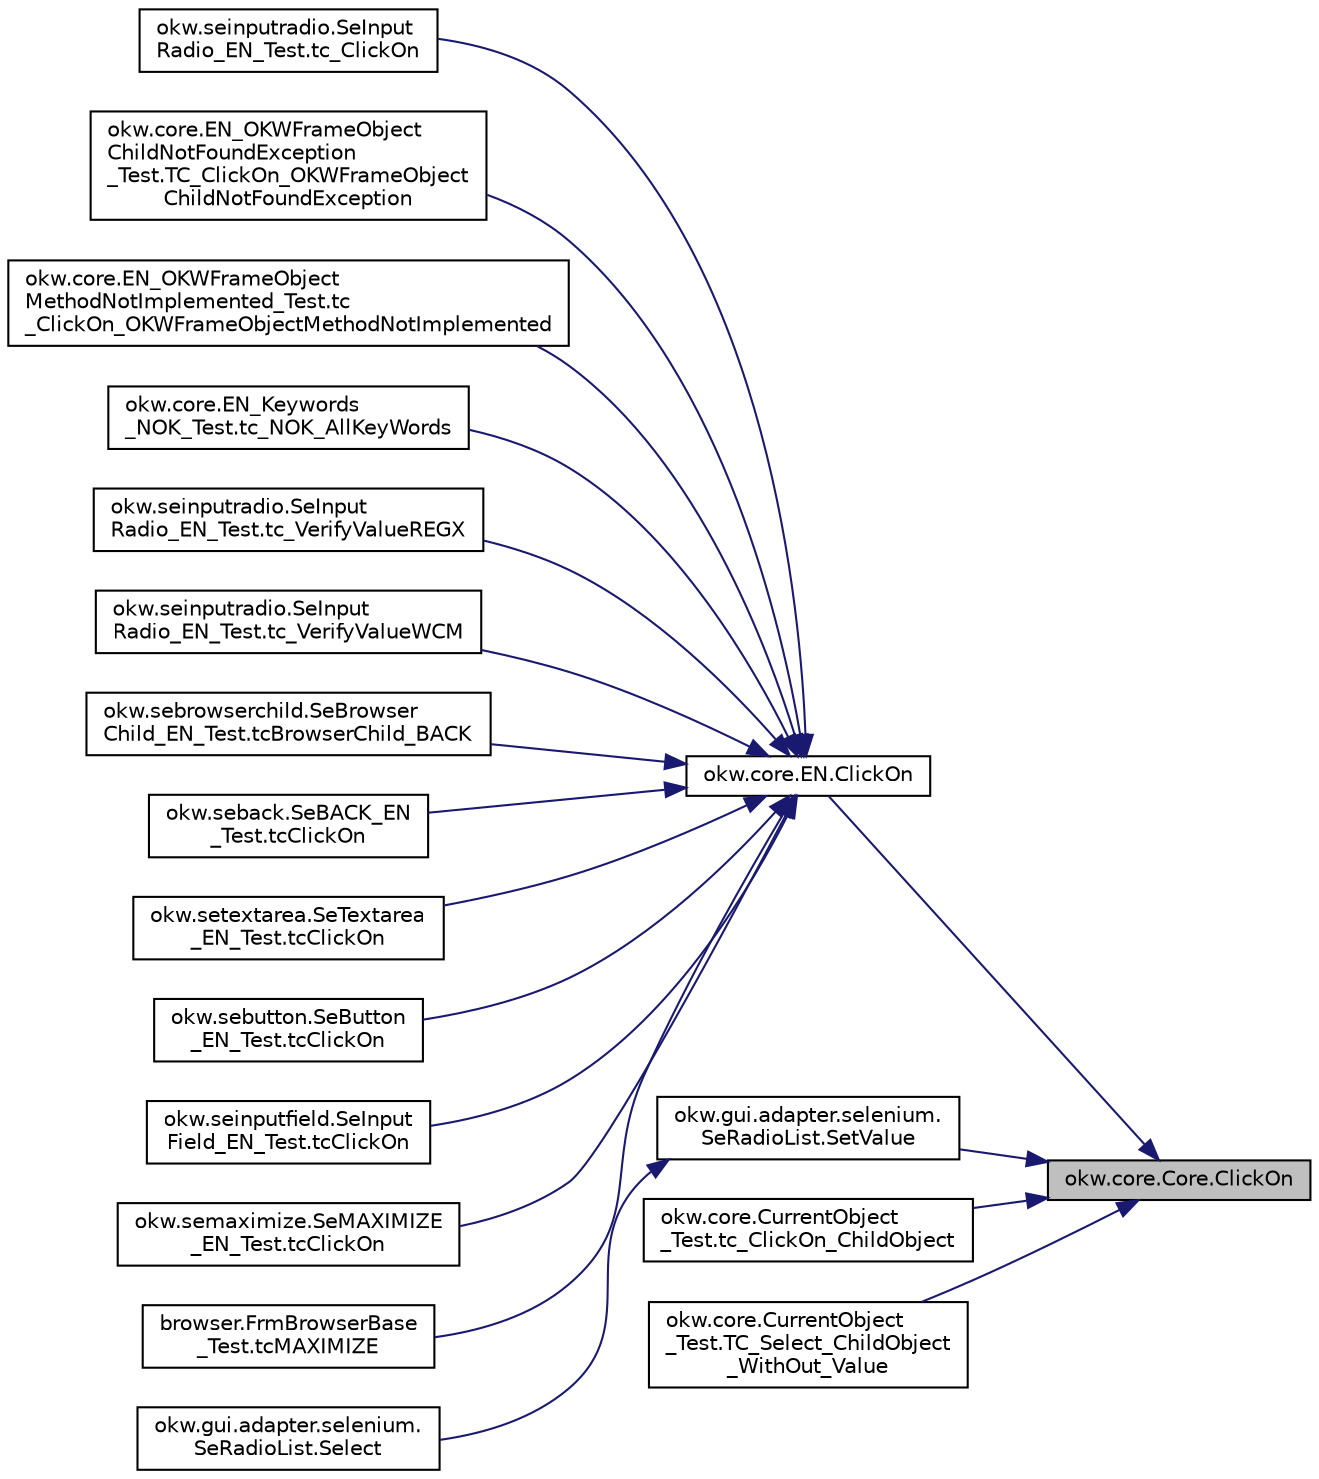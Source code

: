 digraph "okw.core.Core.ClickOn"
{
 // INTERACTIVE_SVG=YES
 // LATEX_PDF_SIZE
  edge [fontname="Helvetica",fontsize="10",labelfontname="Helvetica",labelfontsize="10"];
  node [fontname="Helvetica",fontsize="10",shape=record];
  rankdir="RL";
  Node1 [label="okw.core.Core.ClickOn",height=0.2,width=0.4,color="black", fillcolor="grey75", style="filled", fontcolor="black",tooltip="Klickt auf das gegebene Objekt."];
  Node1 -> Node2 [dir="back",color="midnightblue",fontsize="10",style="solid",fontname="Helvetica"];
  Node2 [label="okw.core.EN.ClickOn",height=0.2,width=0.4,color="black", fillcolor="white", style="filled",URL="$classokw_1_1core_1_1_e_n.html#aa0ea62b29e5e216241a5b757797f83bf",tooltip="Klickt auf das gegebene Objekt."];
  Node2 -> Node3 [dir="back",color="midnightblue",fontsize="10",style="solid",fontname="Helvetica"];
  Node3 [label="okw.seinputradio.SeInput\lRadio_EN_Test.tc_ClickOn",height=0.2,width=0.4,color="black", fillcolor="white", style="filled",URL="$classokw_1_1seinputradio_1_1_se_input_radio___e_n___test.html#a9f60058d4056c5fef76fc3eed794f57c",tooltip="Test des Schlüsselwortes ClickOn() für den GUI-Adapter SeInputRadio."];
  Node2 -> Node4 [dir="back",color="midnightblue",fontsize="10",style="solid",fontname="Helvetica"];
  Node4 [label="okw.core.EN_OKWFrameObject\lChildNotFoundException\l_Test.TC_ClickOn_OKWFrameObject\lChildNotFoundException",height=0.2,width=0.4,color="black", fillcolor="white", style="filled",URL="$classokw_1_1core_1_1_e_n___o_k_w_frame_object_child_not_found_exception___test.html#ab400c3e29f8f6bd9f0e70df363ea5f35",tooltip="Prüft ob die Ausnahme OKWFrameObjectChildNotFoundException durch ClickOn ausgelöst wird,..."];
  Node2 -> Node5 [dir="back",color="midnightblue",fontsize="10",style="solid",fontname="Helvetica"];
  Node5 [label="okw.core.EN_OKWFrameObject\lMethodNotImplemented_Test.tc\l_ClickOn_OKWFrameObjectMethodNotImplemented",height=0.2,width=0.4,color="black", fillcolor="white", style="filled",URL="$classokw_1_1core_1_1_e_n___o_k_w_frame_object_method_not_implemented___test.html#a15c8a86e8cbeaf7d85283b979976bcad",tooltip="Prüft ob die Ausnahme OKWFrameObjectMethodNotImplemented von ClickOn() ausgelöst wird."];
  Node2 -> Node6 [dir="back",color="midnightblue",fontsize="10",style="solid",fontname="Helvetica"];
  Node6 [label="okw.core.EN_Keywords\l_NOK_Test.tc_NOK_AllKeyWords",height=0.2,width=0.4,color="black", fillcolor="white", style="filled",URL="$classokw_1_1core_1_1_e_n___keywords___n_o_k___test.html#a81a960a2341dfb0e27da7871291c84dc",tooltip="Prüft methoden aufruf für einen einfachen Click."];
  Node2 -> Node7 [dir="back",color="midnightblue",fontsize="10",style="solid",fontname="Helvetica"];
  Node7 [label="okw.seinputradio.SeInput\lRadio_EN_Test.tc_VerifyValueREGX",height=0.2,width=0.4,color="black", fillcolor="white", style="filled",URL="$classokw_1_1seinputradio_1_1_se_input_radio___e_n___test.html#a3e93cec1066d467148c391b38d85ed10",tooltip="Test des Schlüsselwortes VerifyValueREGX für den GUI-Adapter SeInputRadio."];
  Node2 -> Node8 [dir="back",color="midnightblue",fontsize="10",style="solid",fontname="Helvetica"];
  Node8 [label="okw.seinputradio.SeInput\lRadio_EN_Test.tc_VerifyValueWCM",height=0.2,width=0.4,color="black", fillcolor="white", style="filled",URL="$classokw_1_1seinputradio_1_1_se_input_radio___e_n___test.html#a2f1b841738ac8e1b7a9fa86980930167",tooltip="Test des Schlüsselwortes VerifyValueWCM für den GUI-Adapter SeInputRadio."];
  Node2 -> Node9 [dir="back",color="midnightblue",fontsize="10",style="solid",fontname="Helvetica"];
  Node9 [label="okw.sebrowserchild.SeBrowser\lChild_EN_Test.tcBrowserChild_BACK",height=0.2,width=0.4,color="black", fillcolor="white", style="filled",URL="$classokw_1_1sebrowserchild_1_1_se_browser_child___e_n___test.html#a5cc12c26fcd5f8f30e7feabeffc1f88d",tooltip="Prüft ob bei nicht vorhandenem Browserchild die Exception \"\" ausgelöst wird."];
  Node2 -> Node10 [dir="back",color="midnightblue",fontsize="10",style="solid",fontname="Helvetica"];
  Node10 [label="okw.seback.SeBACK_EN\l_Test.tcClickOn",height=0.2,width=0.4,color="black", fillcolor="white", style="filled",URL="$classokw_1_1seback_1_1_se_b_a_c_k___e_n___test.html#a38cc17dd93bc6675ac5c9000bb7b2f88",tooltip="Testet die Implementierung des Schlüsselwortes ClickOn( FN ) für Klasse SeBACK ."];
  Node2 -> Node11 [dir="back",color="midnightblue",fontsize="10",style="solid",fontname="Helvetica"];
  Node11 [label="okw.setextarea.SeTextarea\l_EN_Test.tcClickOn",height=0.2,width=0.4,color="black", fillcolor="white", style="filled",URL="$classokw_1_1setextarea_1_1_se_textarea___e_n___test.html#afa909d4f58a487410d7e283508f486e4",tooltip="Teste das Schlüsselwort ClickOn( FN ) eines SeInputText Prüfen."];
  Node2 -> Node12 [dir="back",color="midnightblue",fontsize="10",style="solid",fontname="Helvetica"];
  Node12 [label="okw.sebutton.SeButton\l_EN_Test.tcClickOn",height=0.2,width=0.4,color="black", fillcolor="white", style="filled",URL="$classokw_1_1sebutton_1_1_se_button___e_n___test.html#a3e53bc3783c7938da9f5c0a65fe5970f",tooltip="Test des Schlüsselwortes ClickOn für den GUI-Adapter SeButton."];
  Node2 -> Node13 [dir="back",color="midnightblue",fontsize="10",style="solid",fontname="Helvetica"];
  Node13 [label="okw.seinputfield.SeInput\lField_EN_Test.tcClickOn",height=0.2,width=0.4,color="black", fillcolor="white", style="filled",URL="$classokw_1_1seinputfield_1_1_se_input_field___e_n___test.html#a61d757d72c9ffda9a434e8eeb50d2c8e",tooltip="Testet das Schlüsselwort ClickOn( FN ) eines SeInputField Prüfen."];
  Node2 -> Node14 [dir="back",color="midnightblue",fontsize="10",style="solid",fontname="Helvetica"];
  Node14 [label="okw.semaximize.SeMAXIMIZE\l_EN_Test.tcClickOn",height=0.2,width=0.4,color="black", fillcolor="white", style="filled",URL="$classokw_1_1semaximize_1_1_se_m_a_x_i_m_i_z_e___e_n___test.html#a3626475147f45e471a6599c9ae236c2a",tooltip="Testet die Implementierung des Schlüsselworte ClickOn( FN ) in der Klasse SeMAXSIZE ."];
  Node2 -> Node15 [dir="back",color="midnightblue",fontsize="10",style="solid",fontname="Helvetica"];
  Node15 [label="browser.FrmBrowserBase\l_Test.tcMAXIMIZE",height=0.2,width=0.4,color="black", fillcolor="white", style="filled",URL="$classbrowser_1_1_frm_browser_base___test.html#a89cb7ef0c50ef2010d3e5dafa639e54a",tooltip="Testet das Schlüsselwort VerifyValueWCM( FN ) für das Virtuelle-GUI-Adapter URL Prüfen."];
  Node1 -> Node16 [dir="back",color="midnightblue",fontsize="10",style="solid",fontname="Helvetica"];
  Node16 [label="okw.gui.adapter.selenium.\lSeRadioList.SetValue",height=0.2,width=0.4,color="black", fillcolor="white", style="filled",URL="$classokw_1_1gui_1_1adapter_1_1selenium_1_1_se_radio_list.html#a8273b5ad0d317a383424b99b244801ed",tooltip=" "];
  Node16 -> Node17 [dir="back",color="midnightblue",fontsize="10",style="solid",fontname="Helvetica"];
  Node17 [label="okw.gui.adapter.selenium.\lSeRadioList.Select",height=0.2,width=0.4,color="black", fillcolor="white", style="filled",URL="$classokw_1_1gui_1_1adapter_1_1selenium_1_1_se_radio_list.html#affa4549b0b141794eebb64825628c46a",tooltip=" "];
  Node1 -> Node18 [dir="back",color="midnightblue",fontsize="10",style="solid",fontname="Helvetica"];
  Node18 [label="okw.core.CurrentObject\l_Test.tc_ClickOn_ChildObject",height=0.2,width=0.4,color="black", fillcolor="white", style="filled",URL="$classokw_1_1core_1_1_current_object___test.html#a2fe4ea5049e633182621aea87f5c2a8f",tooltip="Testziel: Prüft den Aufruf der Methode ClickOn( \"FN\" ) im ChildObject."];
  Node1 -> Node19 [dir="back",color="midnightblue",fontsize="10",style="solid",fontname="Helvetica"];
  Node19 [label="okw.core.CurrentObject\l_Test.TC_Select_ChildObject\l_WithOut_Value",height=0.2,width=0.4,color="black", fillcolor="white", style="filled",URL="$classokw_1_1core_1_1_current_object___test.html#a6ba92c08d267a77ce11c133769c9b1b9",tooltip="Ts the c_ select_ child object_ with out_ value."];
}
